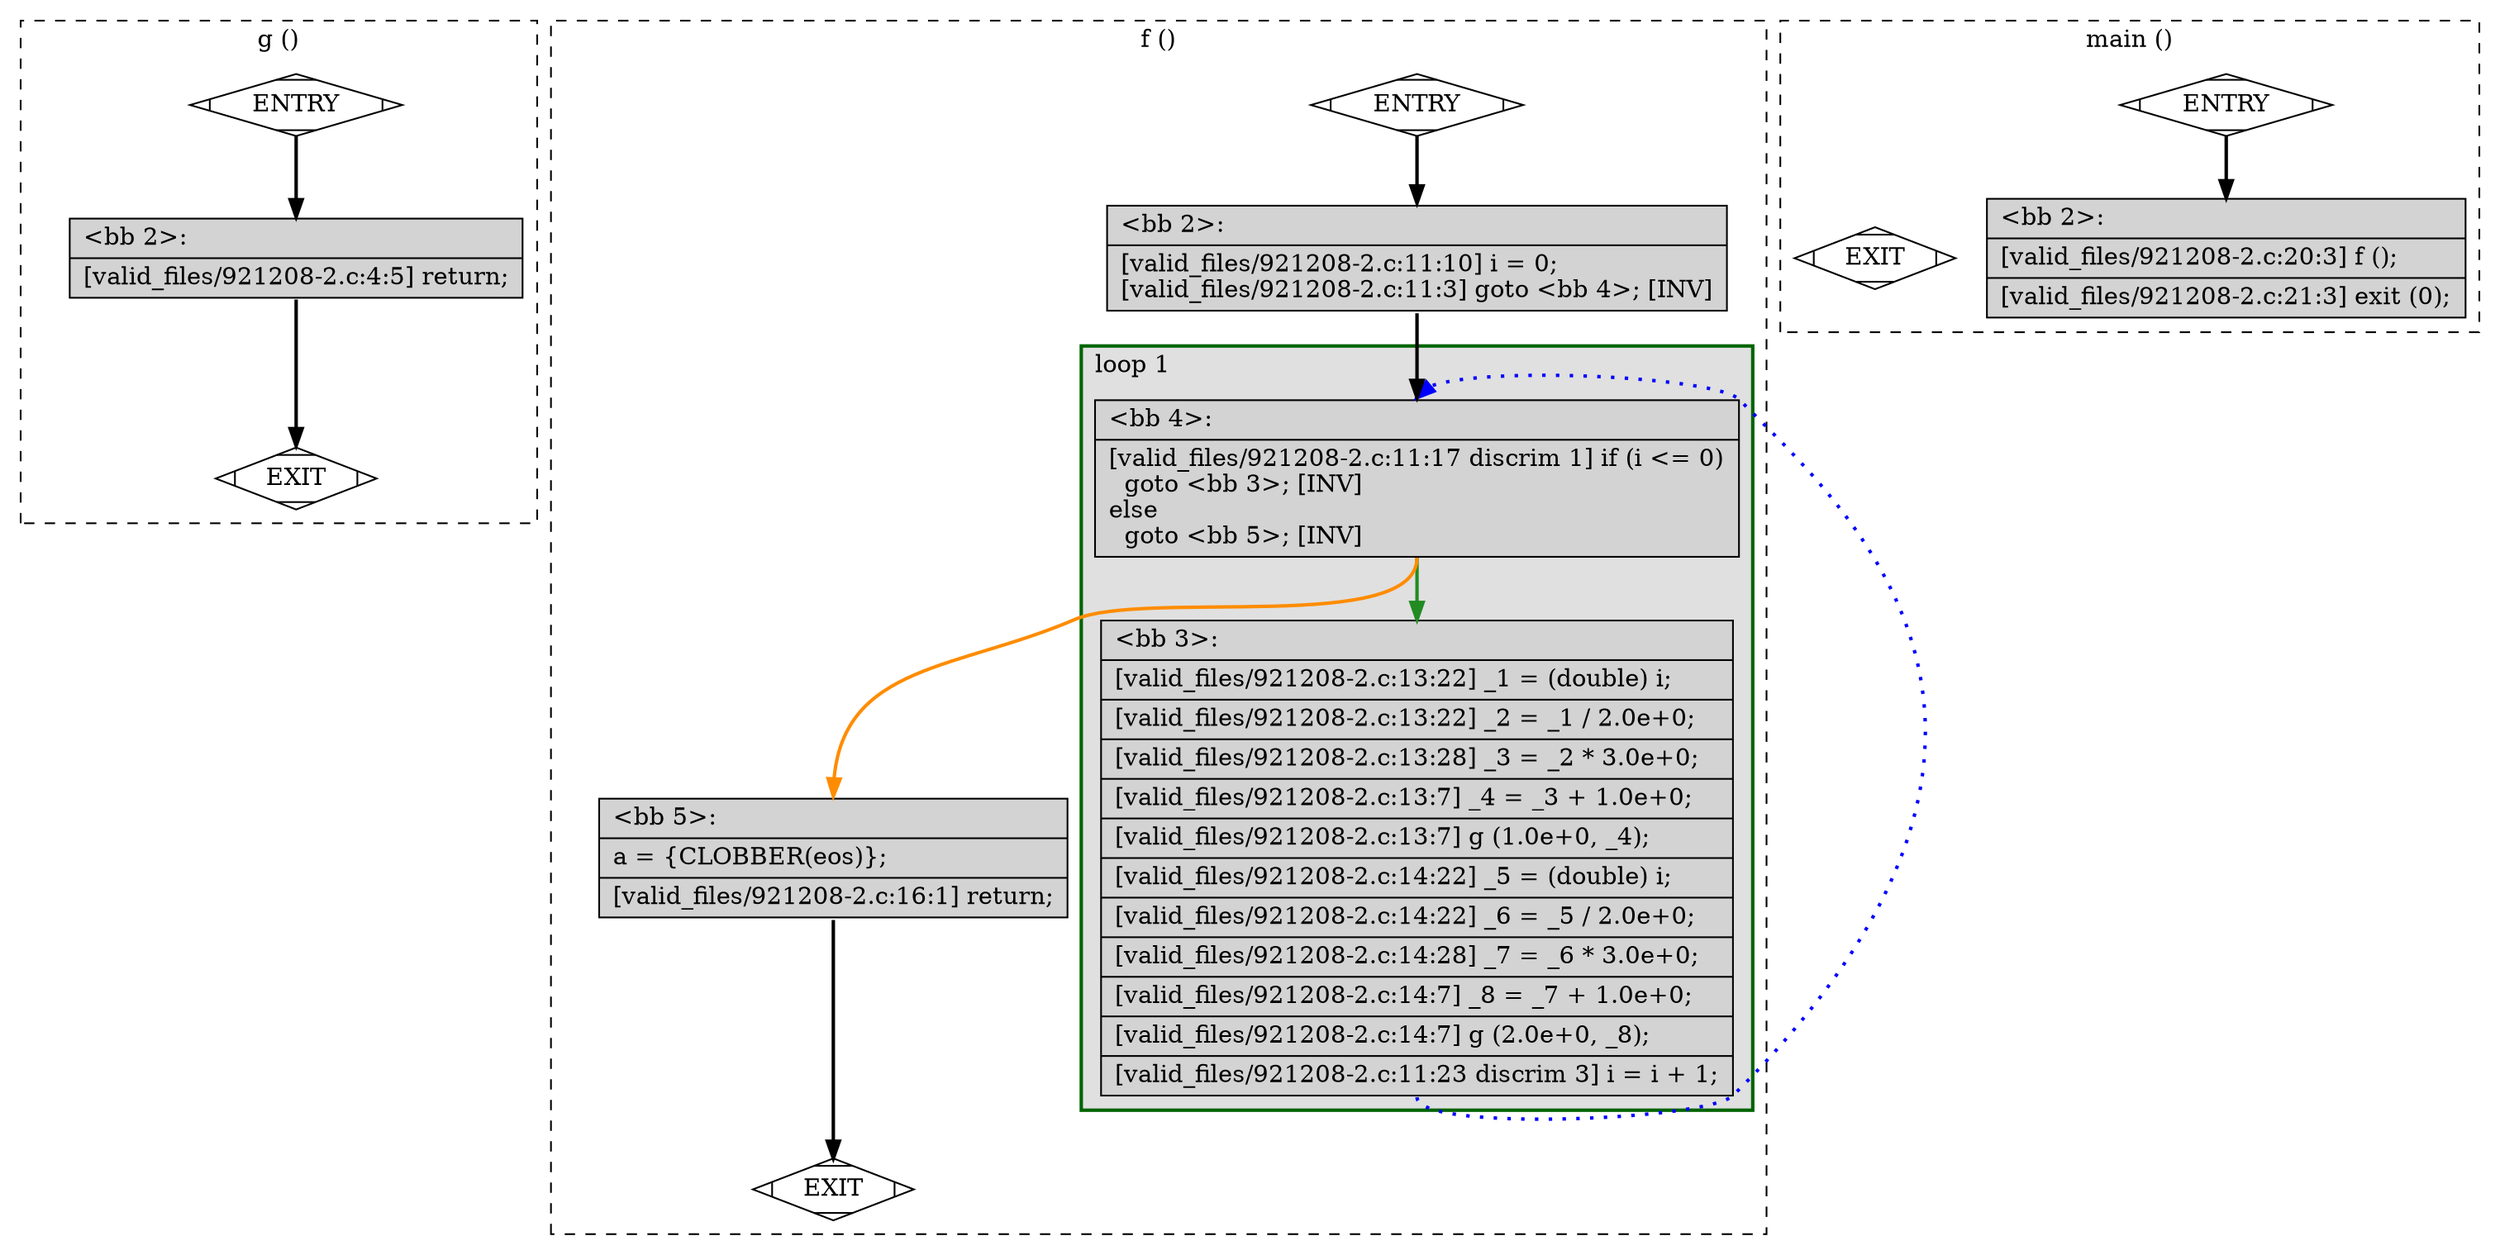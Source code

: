 digraph "a-921208-2.c.015t.cfg" {
overlap=false;
subgraph "cluster_g" {
	style="dashed";
	color="black";
	label="g ()";
	fn_0_basic_block_0 [shape=Mdiamond,style=filled,fillcolor=white,label="ENTRY"];

	fn_0_basic_block_1 [shape=Mdiamond,style=filled,fillcolor=white,label="EXIT"];

	fn_0_basic_block_2 [shape=record,style=filled,fillcolor=lightgrey,label="{\<bb\ 2\>:\l\
|[valid_files/921208-2.c:4:5]\ return;\l\
}"];

	fn_0_basic_block_0:s -> fn_0_basic_block_2:n [style="solid,bold",color=black,weight=100,constraint=true];
	fn_0_basic_block_2:s -> fn_0_basic_block_1:n [style="solid,bold",color=black,weight=10,constraint=true];
	fn_0_basic_block_0:s -> fn_0_basic_block_1:n [style="invis",constraint=true];
}
subgraph "cluster_f" {
	style="dashed";
	color="black";
	label="f ()";
	subgraph cluster_1_1 {
	style="filled";
	color="darkgreen";
	fillcolor="grey88";
	label="loop 1";
	labeljust=l;
	penwidth=2;
	fn_1_basic_block_4 [shape=record,style=filled,fillcolor=lightgrey,label="{\<bb\ 4\>:\l\
|[valid_files/921208-2.c:11:17\ discrim\ 1]\ if\ (i\ \<=\ 0)\l\
\ \ goto\ \<bb\ 3\>;\ [INV]\l\
else\l\
\ \ goto\ \<bb\ 5\>;\ [INV]\l\
}"];

	fn_1_basic_block_3 [shape=record,style=filled,fillcolor=lightgrey,label="{\<bb\ 3\>:\l\
|[valid_files/921208-2.c:13:22]\ _1\ =\ (double)\ i;\l\
|[valid_files/921208-2.c:13:22]\ _2\ =\ _1\ /\ 2.0e+0;\l\
|[valid_files/921208-2.c:13:28]\ _3\ =\ _2\ *\ 3.0e+0;\l\
|[valid_files/921208-2.c:13:7]\ _4\ =\ _3\ +\ 1.0e+0;\l\
|[valid_files/921208-2.c:13:7]\ g\ (1.0e+0,\ _4);\l\
|[valid_files/921208-2.c:14:22]\ _5\ =\ (double)\ i;\l\
|[valid_files/921208-2.c:14:22]\ _6\ =\ _5\ /\ 2.0e+0;\l\
|[valid_files/921208-2.c:14:28]\ _7\ =\ _6\ *\ 3.0e+0;\l\
|[valid_files/921208-2.c:14:7]\ _8\ =\ _7\ +\ 1.0e+0;\l\
|[valid_files/921208-2.c:14:7]\ g\ (2.0e+0,\ _8);\l\
|[valid_files/921208-2.c:11:23\ discrim\ 3]\ i\ =\ i\ +\ 1;\l\
}"];

	}
	fn_1_basic_block_0 [shape=Mdiamond,style=filled,fillcolor=white,label="ENTRY"];

	fn_1_basic_block_1 [shape=Mdiamond,style=filled,fillcolor=white,label="EXIT"];

	fn_1_basic_block_2 [shape=record,style=filled,fillcolor=lightgrey,label="{\<bb\ 2\>:\l\
|[valid_files/921208-2.c:11:10]\ i\ =\ 0;\l\
[valid_files/921208-2.c:11:3]\ goto\ \<bb\ 4\>;\ [INV]\l\
}"];

	fn_1_basic_block_5 [shape=record,style=filled,fillcolor=lightgrey,label="{\<bb\ 5\>:\l\
|a\ =\ \{CLOBBER(eos)\};\l\
|[valid_files/921208-2.c:16:1]\ return;\l\
}"];

	fn_1_basic_block_0:s -> fn_1_basic_block_2:n [style="solid,bold",color=black,weight=100,constraint=true];
	fn_1_basic_block_2:s -> fn_1_basic_block_4:n [style="solid,bold",color=black,weight=100,constraint=true];
	fn_1_basic_block_3:s -> fn_1_basic_block_4:n [style="dotted,bold",color=blue,weight=10,constraint=false];
	fn_1_basic_block_4:s -> fn_1_basic_block_3:n [style="solid,bold",color=forestgreen,weight=10,constraint=true];
	fn_1_basic_block_4:s -> fn_1_basic_block_5:n [style="solid,bold",color=darkorange,weight=10,constraint=true];
	fn_1_basic_block_5:s -> fn_1_basic_block_1:n [style="solid,bold",color=black,weight=10,constraint=true];
	fn_1_basic_block_0:s -> fn_1_basic_block_1:n [style="invis",constraint=true];
}
subgraph "cluster_main" {
	style="dashed";
	color="black";
	label="main ()";
	fn_2_basic_block_0 [shape=Mdiamond,style=filled,fillcolor=white,label="ENTRY"];

	fn_2_basic_block_1 [shape=Mdiamond,style=filled,fillcolor=white,label="EXIT"];

	fn_2_basic_block_2 [shape=record,style=filled,fillcolor=lightgrey,label="{\<bb\ 2\>:\l\
|[valid_files/921208-2.c:20:3]\ f\ ();\l\
|[valid_files/921208-2.c:21:3]\ exit\ (0);\l\
}"];

	fn_2_basic_block_0:s -> fn_2_basic_block_2:n [style="solid,bold",color=black,weight=100,constraint=true];
	fn_2_basic_block_0:s -> fn_2_basic_block_1:n [style="invis",constraint=true];
}
}
